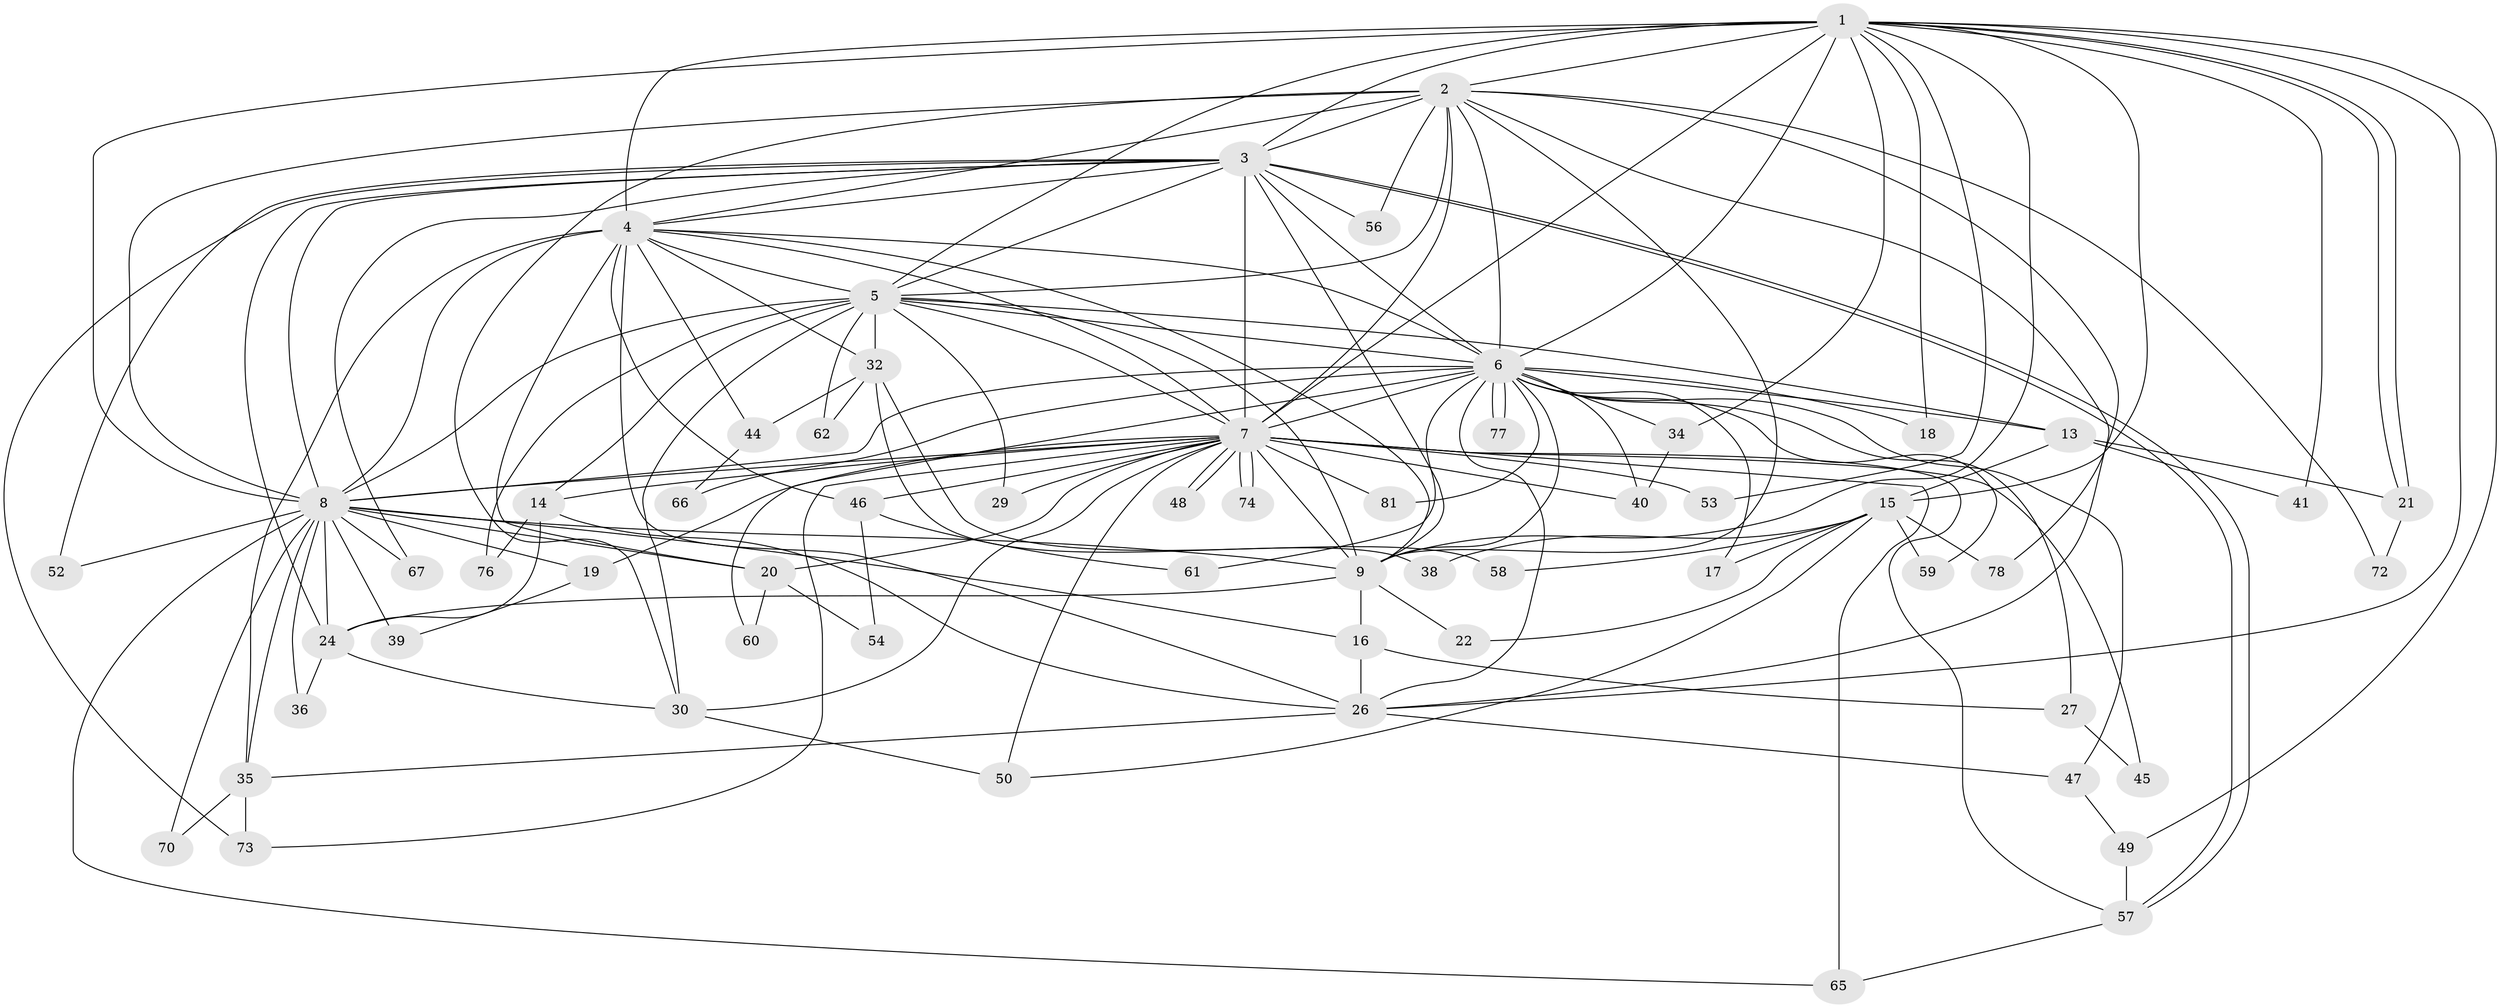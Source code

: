 // original degree distribution, {20: 0.011627906976744186, 14: 0.011627906976744186, 17: 0.023255813953488372, 16: 0.011627906976744186, 24: 0.011627906976744186, 28: 0.011627906976744186, 13: 0.023255813953488372, 12: 0.011627906976744186, 4: 0.06976744186046512, 7: 0.011627906976744186, 5: 0.046511627906976744, 9: 0.011627906976744186, 2: 0.5, 3: 0.20930232558139536, 8: 0.011627906976744186, 6: 0.023255813953488372}
// Generated by graph-tools (version 1.1) at 2025/17/03/04/25 18:17:16]
// undirected, 60 vertices, 155 edges
graph export_dot {
graph [start="1"]
  node [color=gray90,style=filled];
  1;
  2;
  3;
  4;
  5;
  6 [super="+11"];
  7 [super="+43+69"];
  8 [super="+12+25+10"];
  9;
  13 [super="+23"];
  14;
  15;
  16;
  17;
  18;
  19;
  20 [super="+31"];
  21;
  22;
  24 [super="+28"];
  26 [super="+33+55+37+63"];
  27;
  29;
  30 [super="+79"];
  32;
  34;
  35 [super="+64"];
  36;
  38;
  39 [super="+84"];
  40 [super="+42"];
  41;
  44;
  45;
  46;
  47;
  48;
  49;
  50 [super="+86"];
  52;
  53;
  54;
  56;
  57 [super="+71+68"];
  58;
  59;
  60;
  61;
  62;
  65;
  66;
  67;
  70;
  72;
  73;
  74;
  76;
  77;
  78;
  81;
  1 -- 2;
  1 -- 3;
  1 -- 4;
  1 -- 5;
  1 -- 6;
  1 -- 7;
  1 -- 8 [weight=4];
  1 -- 9;
  1 -- 15;
  1 -- 18;
  1 -- 21;
  1 -- 21;
  1 -- 34;
  1 -- 41;
  1 -- 49;
  1 -- 53;
  1 -- 26;
  2 -- 3;
  2 -- 4;
  2 -- 5;
  2 -- 6;
  2 -- 7;
  2 -- 8 [weight=2];
  2 -- 9;
  2 -- 26;
  2 -- 56;
  2 -- 72;
  2 -- 78;
  2 -- 30;
  3 -- 4;
  3 -- 5;
  3 -- 6;
  3 -- 7 [weight=2];
  3 -- 8 [weight=2];
  3 -- 9;
  3 -- 52;
  3 -- 56;
  3 -- 57;
  3 -- 57;
  3 -- 67;
  3 -- 73;
  3 -- 24;
  4 -- 5;
  4 -- 6;
  4 -- 7;
  4 -- 8 [weight=2];
  4 -- 9;
  4 -- 20;
  4 -- 32;
  4 -- 35;
  4 -- 44;
  4 -- 46;
  4 -- 26 [weight=2];
  5 -- 6 [weight=2];
  5 -- 7;
  5 -- 8 [weight=2];
  5 -- 9;
  5 -- 13;
  5 -- 14;
  5 -- 29;
  5 -- 30;
  5 -- 32;
  5 -- 62;
  5 -- 76;
  6 -- 7 [weight=2];
  6 -- 8 [weight=2];
  6 -- 9;
  6 -- 13;
  6 -- 18;
  6 -- 26;
  6 -- 27;
  6 -- 34;
  6 -- 40;
  6 -- 47;
  6 -- 59;
  6 -- 61;
  6 -- 66;
  6 -- 77;
  6 -- 77;
  6 -- 81;
  6 -- 17;
  6 -- 60;
  7 -- 8 [weight=2];
  7 -- 9;
  7 -- 14;
  7 -- 19;
  7 -- 20;
  7 -- 29;
  7 -- 30;
  7 -- 45;
  7 -- 48;
  7 -- 48;
  7 -- 50;
  7 -- 53;
  7 -- 65;
  7 -- 73;
  7 -- 74;
  7 -- 74;
  7 -- 81;
  7 -- 40;
  7 -- 57;
  7 -- 46;
  8 -- 9 [weight=2];
  8 -- 70;
  8 -- 16;
  8 -- 65;
  8 -- 35;
  8 -- 36;
  8 -- 39 [weight=2];
  8 -- 24;
  8 -- 67;
  8 -- 19;
  8 -- 52;
  8 -- 20;
  9 -- 16;
  9 -- 22;
  9 -- 24;
  13 -- 15;
  13 -- 41;
  13 -- 21;
  14 -- 24;
  14 -- 76;
  14 -- 26;
  15 -- 17;
  15 -- 22;
  15 -- 38;
  15 -- 58;
  15 -- 59;
  15 -- 78;
  15 -- 50;
  16 -- 27;
  16 -- 26;
  19 -- 39;
  20 -- 54;
  20 -- 60;
  21 -- 72;
  24 -- 36;
  24 -- 30;
  26 -- 47;
  26 -- 35;
  27 -- 45;
  30 -- 50;
  32 -- 38;
  32 -- 44;
  32 -- 58;
  32 -- 62;
  34 -- 40;
  35 -- 73;
  35 -- 70;
  44 -- 66;
  46 -- 54;
  46 -- 61;
  47 -- 49;
  49 -- 57;
  57 -- 65;
}
